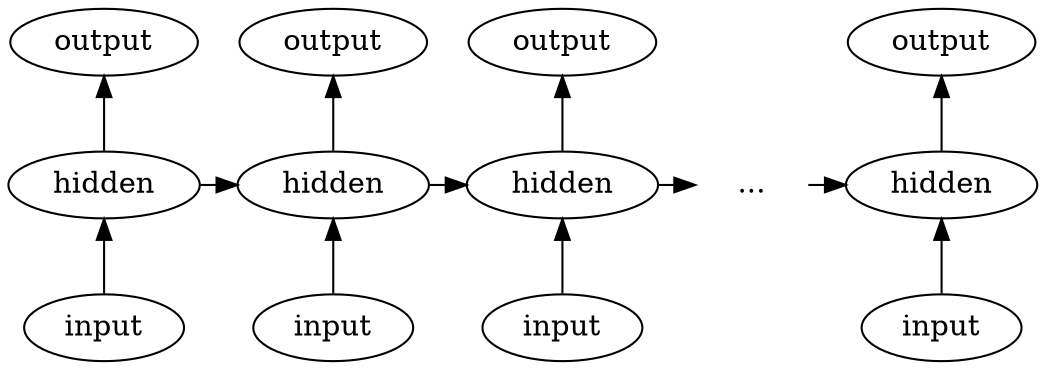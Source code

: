 digraph G{
	rankdir=BT;
	node [height=.1];

	subgraph{

		subgraph cluster0 {
			input0 [label="input"];
			hidden0 [label="hidden"];
			output0 [label="output"];
			input0 -> hidden0 -> output0;
			label="t=1";
			color=none;
		}

		subgraph cluster1 {
			input1 [label="input"];
			hidden1 [label="hidden"];
			output1 [label="output"];
			input1 -> hidden1 -> output1;
			label="t=2";
			color=none;
		}

		subgraph cluster2 {
			input2 [label="input"];
			hidden2 [label="hidden"];
			output2 [label="output"];
			input2 -> hidden2 -> output2;
			label="t=2";
			color=none;
		}

		subgraph cluster3 {
			empty [label="...", shape="plaintext"];
			color=none;
		}

		subgraph clusterT {
			inputT [label="input"];
			hiddenT [label="hidden"];
			outputT [label="output"];
			inputT -> hiddenT -> outputT;
			label="t=T";
			color=none;
		}

		hidden0 -> hidden1;
		hidden1 -> hidden2;
		hidden2 -> empty;
		empty -> hiddenT;
		{rank=same; input0; input1; input2; inputT;}
		{rank=same; hidden0; hidden1; hidden2;empty;hiddenT;}
		{rank=same; output0; output1; output2;outputT;}

	}

}
